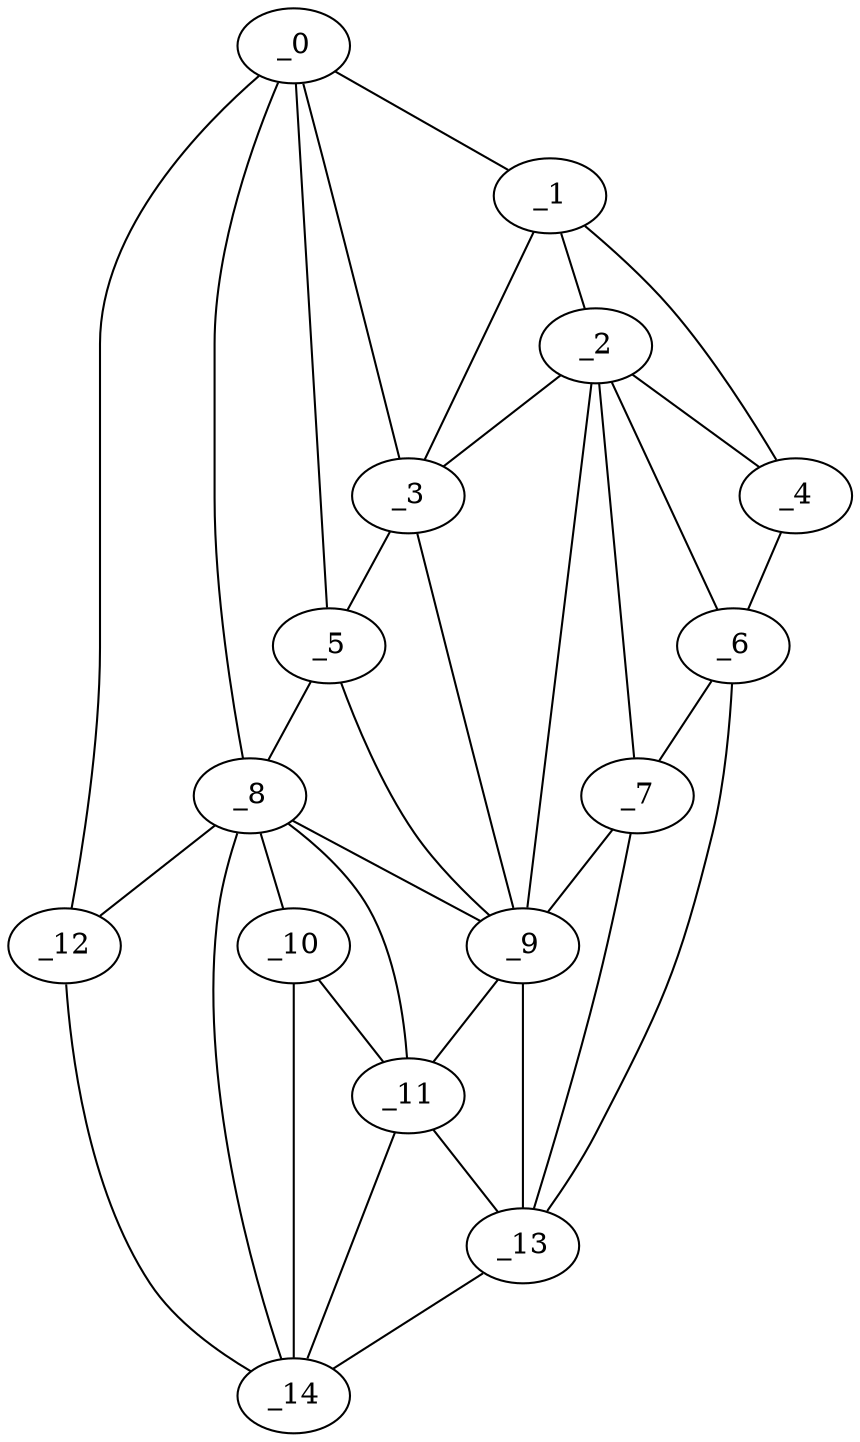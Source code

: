 graph "obj43__70.gxl" {
	_0	 [x=21,
		y=12];
	_1	 [x=32,
		y=85];
	_0 -- _1	 [valence=1];
	_3	 [x=43,
		y=43];
	_0 -- _3	 [valence=2];
	_5	 [x=50,
		y=37];
	_0 -- _5	 [valence=2];
	_8	 [x=84,
		y=36];
	_0 -- _8	 [valence=1];
	_12	 [x=109,
		y=15];
	_0 -- _12	 [valence=1];
	_2	 [x=40,
		y=92];
	_1 -- _2	 [valence=2];
	_1 -- _3	 [valence=2];
	_4	 [x=43,
		y=100];
	_1 -- _4	 [valence=1];
	_2 -- _3	 [valence=2];
	_2 -- _4	 [valence=1];
	_6	 [x=53,
		y=103];
	_2 -- _6	 [valence=2];
	_7	 [x=83,
		y=95];
	_2 -- _7	 [valence=2];
	_9	 [x=92,
		y=69];
	_2 -- _9	 [valence=1];
	_3 -- _5	 [valence=1];
	_3 -- _9	 [valence=2];
	_4 -- _6	 [valence=1];
	_5 -- _8	 [valence=2];
	_5 -- _9	 [valence=1];
	_6 -- _7	 [valence=1];
	_13	 [x=109,
		y=108];
	_6 -- _13	 [valence=1];
	_7 -- _9	 [valence=2];
	_7 -- _13	 [valence=1];
	_8 -- _9	 [valence=2];
	_10	 [x=96,
		y=48];
	_8 -- _10	 [valence=2];
	_11	 [x=96,
		y=61];
	_8 -- _11	 [valence=1];
	_8 -- _12	 [valence=2];
	_14	 [x=111,
		y=27];
	_8 -- _14	 [valence=1];
	_9 -- _11	 [valence=1];
	_9 -- _13	 [valence=2];
	_10 -- _11	 [valence=2];
	_10 -- _14	 [valence=1];
	_11 -- _13	 [valence=1];
	_11 -- _14	 [valence=2];
	_12 -- _14	 [valence=1];
	_13 -- _14	 [valence=1];
}
